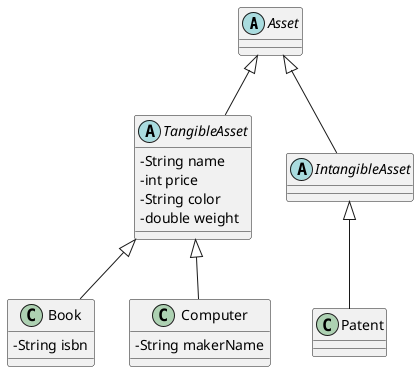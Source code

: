 @startuml
'https://plantuml.com/class-diagram

scale 1
skinparam classAttributeIconSize 0

Abstract class Asset {

}

Abstract class TangibleAsset extends Asset {
    - String name
    - int price
    - String color
    - double weight
}

Class Book extends TangibleAsset {
    - String isbn
}

class Computer extends TangibleAsset {
    - String makerName
}

Abstract class IntangibleAsset extends Asset {

}

class Patent extends IntangibleAsset {

}

@enduml